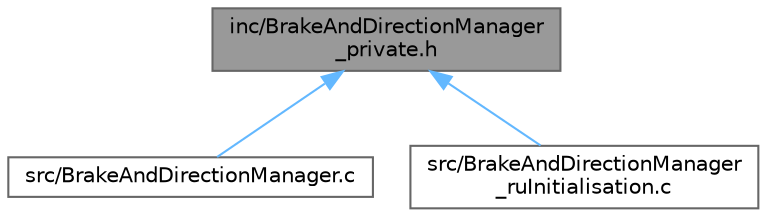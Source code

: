 digraph "inc/BrakeAndDirectionManager_private.h"
{
 // LATEX_PDF_SIZE
  bgcolor="transparent";
  edge [fontname=Helvetica,fontsize=10,labelfontname=Helvetica,labelfontsize=10];
  node [fontname=Helvetica,fontsize=10,shape=box,height=0.2,width=0.4];
  Node1 [id="Node000001",label="inc/BrakeAndDirectionManager\l_private.h",height=0.2,width=0.4,color="gray40", fillcolor="grey60", style="filled", fontcolor="black",tooltip="Private header file for the Brake and Direction Manager."];
  Node1 -> Node2 [id="edge1_Node000001_Node000002",dir="back",color="steelblue1",style="solid",tooltip=" "];
  Node2 [id="Node000002",label="src/BrakeAndDirectionManager.c",height=0.2,width=0.4,color="grey40", fillcolor="white", style="filled",URL="$_brake_and_direction_manager_8c.html",tooltip="Implementation file for the Brake and Direction Manager."];
  Node1 -> Node3 [id="edge2_Node000001_Node000003",dir="back",color="steelblue1",style="solid",tooltip=" "];
  Node3 [id="Node000003",label="src/BrakeAndDirectionManager\l_ruInitialisation.c",height=0.2,width=0.4,color="grey40", fillcolor="white", style="filled",URL="$_brake_and_direction_manager__ru_initialisation_8c.html",tooltip="Implementation of the BrakeAndDirectionManager initialization runable."];
}
